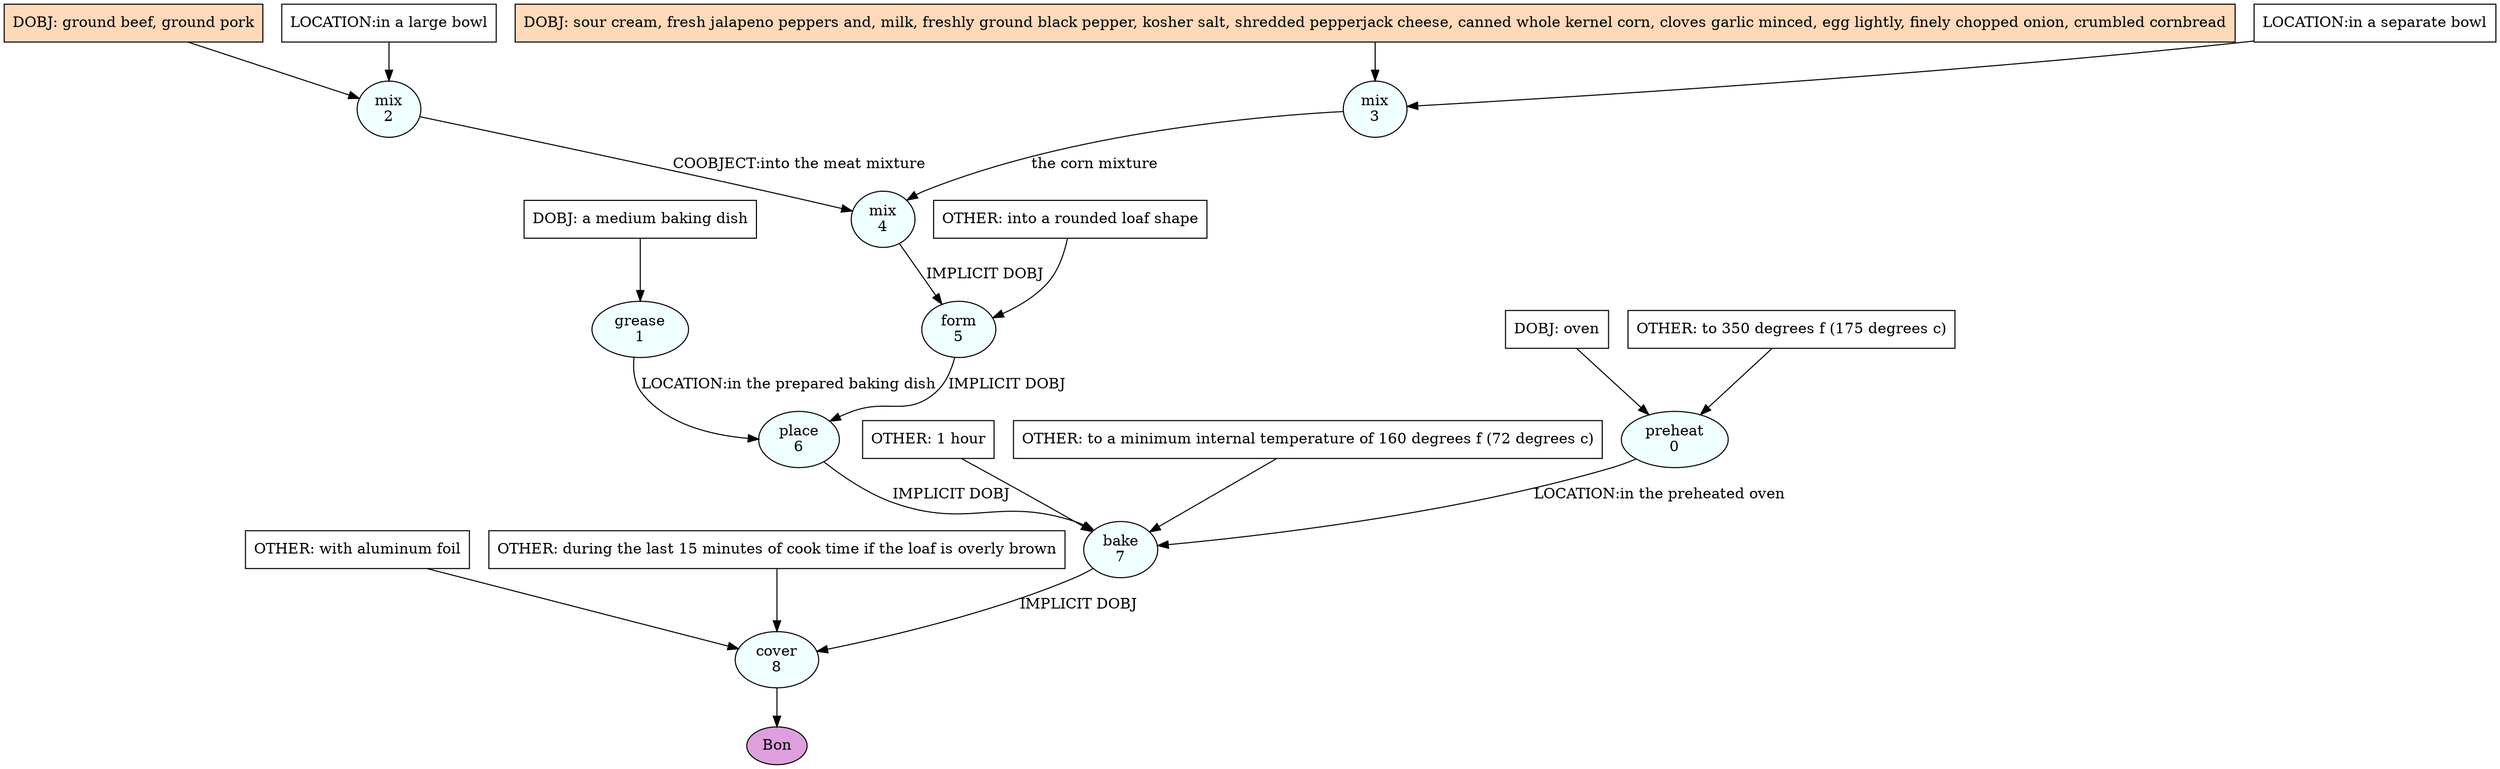 digraph recipe {
E0[label="preheat
0", shape=oval, style=filled, fillcolor=azure]
E1[label="grease
1", shape=oval, style=filled, fillcolor=azure]
E2[label="mix
2", shape=oval, style=filled, fillcolor=azure]
E3[label="mix
3", shape=oval, style=filled, fillcolor=azure]
E4[label="mix
4", shape=oval, style=filled, fillcolor=azure]
E5[label="form
5", shape=oval, style=filled, fillcolor=azure]
E6[label="place
6", shape=oval, style=filled, fillcolor=azure]
E7[label="bake
7", shape=oval, style=filled, fillcolor=azure]
E8[label="cover
8", shape=oval, style=filled, fillcolor=azure]
D2[label="DOBJ: ground beef, ground pork", shape=box, style=filled, fillcolor=peachpuff]
D2 -> E2
P2_0[label="LOCATION:in a large bowl", shape=box, style=filled, fillcolor=white]
P2_0 -> E2
D1[label="DOBJ: a medium baking dish", shape=box, style=filled, fillcolor=white]
D1 -> E1
D3[label="DOBJ: sour cream, fresh jalapeno peppers and, milk, freshly ground black pepper, kosher salt, shredded pepperjack cheese, canned whole kernel corn, cloves garlic minced, egg lightly, finely chopped onion, crumbled cornbread", shape=box, style=filled, fillcolor=peachpuff]
D3 -> E3
P3_0[label="LOCATION:in a separate bowl", shape=box, style=filled, fillcolor=white]
P3_0 -> E3
D0[label="DOBJ: oven", shape=box, style=filled, fillcolor=white]
D0 -> E0
O0_0[label="OTHER: to 350 degrees f (175 degrees c)", shape=box, style=filled, fillcolor=white]
O0_0 -> E0
E3 -> E4 [label="the corn mixture"]
E2 -> E4 [label="COOBJECT:into the meat mixture"]
E4 -> E5 [label="IMPLICIT DOBJ"]
O5_0_0[label="OTHER: into a rounded loaf shape", shape=box, style=filled, fillcolor=white]
O5_0_0 -> E5
E5 -> E6 [label="IMPLICIT DOBJ"]
E1 -> E6 [label="LOCATION:in the prepared baking dish"]
E6 -> E7 [label="IMPLICIT DOBJ"]
E0 -> E7 [label="LOCATION:in the preheated oven"]
O7_0_0[label="OTHER: 1 hour", shape=box, style=filled, fillcolor=white]
O7_0_0 -> E7
O7_1_0[label="OTHER: to a minimum internal temperature of 160 degrees f (72 degrees c)", shape=box, style=filled, fillcolor=white]
O7_1_0 -> E7
E7 -> E8 [label="IMPLICIT DOBJ"]
O8_0_0[label="OTHER: with aluminum foil", shape=box, style=filled, fillcolor=white]
O8_0_0 -> E8
O8_1_0[label="OTHER: during the last 15 minutes of cook time if the loaf is overly brown", shape=box, style=filled, fillcolor=white]
O8_1_0 -> E8
EOR[label="Bon", shape=oval, style=filled, fillcolor=plum]
E8 -> EOR
}
